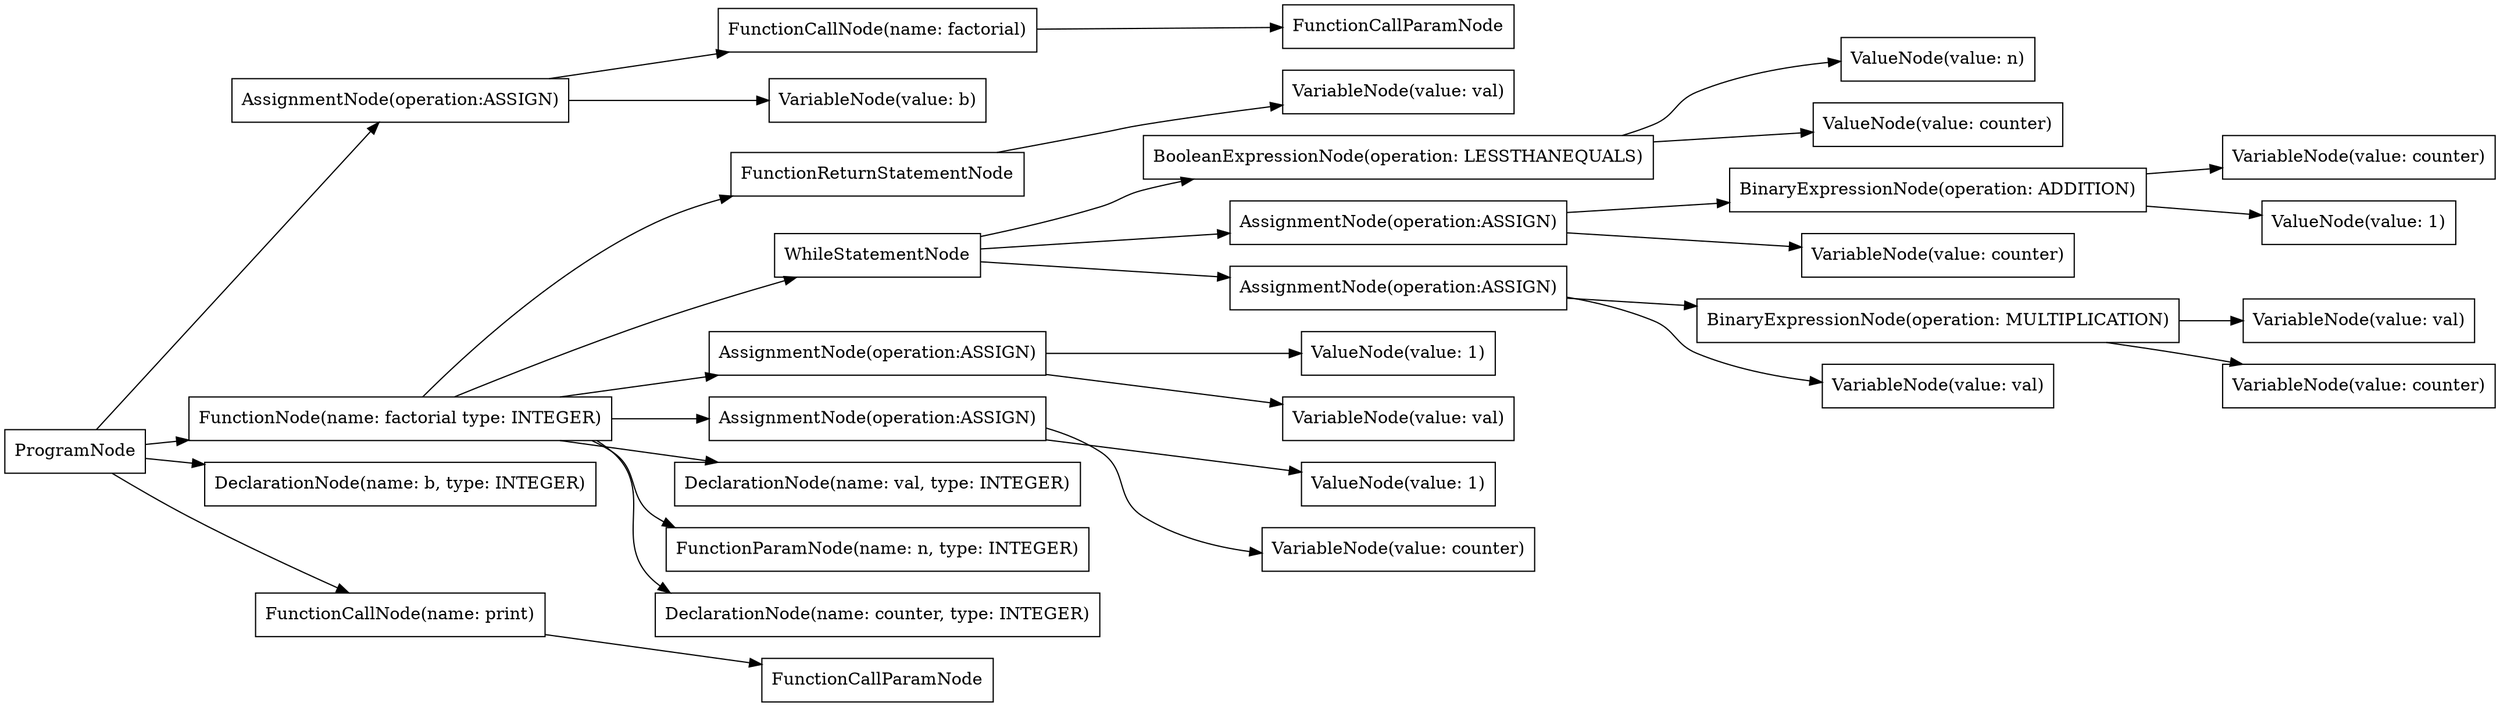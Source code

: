 digraph G {
rankdir=LR
"aa314df0-741c-4f0f-8c76-3de62bf33c71" [label="FunctionReturnStatementNode" shape="box"];
"6eedb4b2-3942-4898-baad-c02e57212564" [label="VariableNode(value: val)" shape="box"];
"d44ad5e1-44f2-47c5-a44a-128e967834a4" [label="BooleanExpressionNode(operation: LESSTHANEQUALS)" shape="box"];
"1ba8288b-c00b-4078-9e60-7d1611c9feaa" [label="AssignmentNode(operation:ASSIGN)" shape="box"];
"c72c5bf1-1854-4c12-9e8f-b9b723bc8e58" [label="AssignmentNode(operation:ASSIGN)" shape="box"];
"89fce240-b0ca-4968-a6e0-474991d7c2e9" [label="ValueNode(value: 1)" shape="box"];
"6703cabe-aa5d-48b0-8b55-f169ff35d193" [label="FunctionNode(name: factorial type: INTEGER)" shape="box"];
"b66a4c7e-9a9c-4db5-8137-fee405eee34b" [label="ValueNode(value: 1)" shape="box"];
"356876c8-e8d9-4f39-a175-17b5da44d548" [label="BinaryExpressionNode(operation: ADDITION)" shape="box"];
"fcd3a724-7b36-41cd-a5bf-dc9591b4145c" [label="AssignmentNode(operation:ASSIGN)" shape="box"];
"3e346032-26ea-46fb-bd66-1386fb3e4459" [label="VariableNode(value: counter)" shape="box"];
"799b04fb-f4df-438f-8b17-ae618609f91f" [label="FunctionCallParamNode" shape="box"];
"3203d0d9-41ff-4c21-9119-f00326f1cd77" [label="ValueNode(value: n)" shape="box"];
"b415aba4-0592-494b-a6f0-c815031cbc0b" [label="VariableNode(value: counter)" shape="box"];
"fdf3cb60-b44e-4b13-a177-5f4e288419ee" [label="VariableNode(value: counter)" shape="box"];
"6e7da991-8c51-4520-b5fe-03d2d148b919" [label="WhileStatementNode" shape="box"];
"983b6e08-6ab3-4b6b-a99a-a3abde0d2bf4" [label="BinaryExpressionNode(operation: MULTIPLICATION)" shape="box"];
"e0069c09-d6b3-45f6-abd0-01c8ae946822" [label="FunctionCallNode(name: factorial)" shape="box"];
"ee98fcdc-f54d-413b-9edc-a40ca70e8b0a" [label="ValueNode(value: 1)" shape="box"];
"ec4b70dd-2dd9-4196-ad79-b5a7065ff9ff" [label="VariableNode(value: val)" shape="box"];
"65fe4973-c451-41fa-af35-3c1a7d0b7beb" [label="AssignmentNode(operation:ASSIGN)" shape="box"];
"ab8cde49-f2bd-4edc-949c-aa6ed56c7c10" [label="DeclarationNode(name: b, type: INTEGER)" shape="box"];
"2d6493f7-f9dd-45bb-8fb8-dab6070c1d46" [label="FunctionCallParamNode" shape="box"];
"ed16d44d-bda4-4f9c-95d4-6d75552695d7" [label="ProgramNode" shape="box"];
"a7a81121-ec07-4c2b-9265-c9914209e2ec" [label="VariableNode(value: val)" shape="box"];
"64fa6e54-48ac-44a6-99f0-4278a59a1c42" [label="VariableNode(value: counter)" shape="box"];
"4d4e1e02-4994-48e6-b743-455054904088" [label="AssignmentNode(operation:ASSIGN)" shape="box"];
"9c918852-194a-47f5-8d77-d073db61356c" [label="VariableNode(value: val)" shape="box"];
"a2264274-e981-45dd-bef9-4282022d9aaf" [label="VariableNode(value: b)" shape="box"];
"8e617c83-dbbc-435d-b522-071665bf2870" [label="DeclarationNode(name: val, type: INTEGER)" shape="box"];
"7048eb83-53e3-44e2-8da6-acb309573c70" [label="FunctionCallNode(name: print)" shape="box"];
"3e2042fe-0360-46d9-9f48-42b07b485fae" [label="ValueNode(value: counter)" shape="box"];
"3766aec4-32ee-492e-8df6-a1f8bae4b2b2" [label="FunctionParamNode(name: n, type: INTEGER)" shape="box"];
"cdf1e95f-7b66-4d87-a915-670b4187a7ad" [label="DeclarationNode(name: counter, type: INTEGER)" shape="box"];
"ed16d44d-bda4-4f9c-95d4-6d75552695d7" -> "ab8cde49-f2bd-4edc-949c-aa6ed56c7c10";
"ed16d44d-bda4-4f9c-95d4-6d75552695d7" -> "6703cabe-aa5d-48b0-8b55-f169ff35d193";
"6703cabe-aa5d-48b0-8b55-f169ff35d193" -> "3766aec4-32ee-492e-8df6-a1f8bae4b2b2";
"6703cabe-aa5d-48b0-8b55-f169ff35d193" -> "8e617c83-dbbc-435d-b522-071665bf2870";
"6703cabe-aa5d-48b0-8b55-f169ff35d193" -> "cdf1e95f-7b66-4d87-a915-670b4187a7ad";
"6703cabe-aa5d-48b0-8b55-f169ff35d193" -> "65fe4973-c451-41fa-af35-3c1a7d0b7beb";
"65fe4973-c451-41fa-af35-3c1a7d0b7beb" -> "a7a81121-ec07-4c2b-9265-c9914209e2ec";
"65fe4973-c451-41fa-af35-3c1a7d0b7beb" -> "b66a4c7e-9a9c-4db5-8137-fee405eee34b";
"6703cabe-aa5d-48b0-8b55-f169ff35d193" -> "4d4e1e02-4994-48e6-b743-455054904088";
"4d4e1e02-4994-48e6-b743-455054904088" -> "3e346032-26ea-46fb-bd66-1386fb3e4459";
"4d4e1e02-4994-48e6-b743-455054904088" -> "89fce240-b0ca-4968-a6e0-474991d7c2e9";
"6703cabe-aa5d-48b0-8b55-f169ff35d193" -> "6e7da991-8c51-4520-b5fe-03d2d148b919";
"6e7da991-8c51-4520-b5fe-03d2d148b919" -> "d44ad5e1-44f2-47c5-a44a-128e967834a4";
"d44ad5e1-44f2-47c5-a44a-128e967834a4" -> "3e2042fe-0360-46d9-9f48-42b07b485fae";
"d44ad5e1-44f2-47c5-a44a-128e967834a4" -> "3203d0d9-41ff-4c21-9119-f00326f1cd77";
"6e7da991-8c51-4520-b5fe-03d2d148b919" -> "fcd3a724-7b36-41cd-a5bf-dc9591b4145c";
"fcd3a724-7b36-41cd-a5bf-dc9591b4145c" -> "ec4b70dd-2dd9-4196-ad79-b5a7065ff9ff";
"fcd3a724-7b36-41cd-a5bf-dc9591b4145c" -> "983b6e08-6ab3-4b6b-a99a-a3abde0d2bf4";
"983b6e08-6ab3-4b6b-a99a-a3abde0d2bf4" -> "6eedb4b2-3942-4898-baad-c02e57212564";
"983b6e08-6ab3-4b6b-a99a-a3abde0d2bf4" -> "64fa6e54-48ac-44a6-99f0-4278a59a1c42";
"6e7da991-8c51-4520-b5fe-03d2d148b919" -> "c72c5bf1-1854-4c12-9e8f-b9b723bc8e58";
"c72c5bf1-1854-4c12-9e8f-b9b723bc8e58" -> "b415aba4-0592-494b-a6f0-c815031cbc0b";
"c72c5bf1-1854-4c12-9e8f-b9b723bc8e58" -> "356876c8-e8d9-4f39-a175-17b5da44d548";
"356876c8-e8d9-4f39-a175-17b5da44d548" -> "fdf3cb60-b44e-4b13-a177-5f4e288419ee";
"356876c8-e8d9-4f39-a175-17b5da44d548" -> "ee98fcdc-f54d-413b-9edc-a40ca70e8b0a";
"6703cabe-aa5d-48b0-8b55-f169ff35d193" -> "aa314df0-741c-4f0f-8c76-3de62bf33c71";
"aa314df0-741c-4f0f-8c76-3de62bf33c71" -> "9c918852-194a-47f5-8d77-d073db61356c";
"ed16d44d-bda4-4f9c-95d4-6d75552695d7" -> "1ba8288b-c00b-4078-9e60-7d1611c9feaa";
"1ba8288b-c00b-4078-9e60-7d1611c9feaa" -> "a2264274-e981-45dd-bef9-4282022d9aaf";
"1ba8288b-c00b-4078-9e60-7d1611c9feaa" -> "e0069c09-d6b3-45f6-abd0-01c8ae946822";
"e0069c09-d6b3-45f6-abd0-01c8ae946822" -> "799b04fb-f4df-438f-8b17-ae618609f91f";
"ed16d44d-bda4-4f9c-95d4-6d75552695d7" -> "7048eb83-53e3-44e2-8da6-acb309573c70";
"7048eb83-53e3-44e2-8da6-acb309573c70" -> "2d6493f7-f9dd-45bb-8fb8-dab6070c1d46";
}